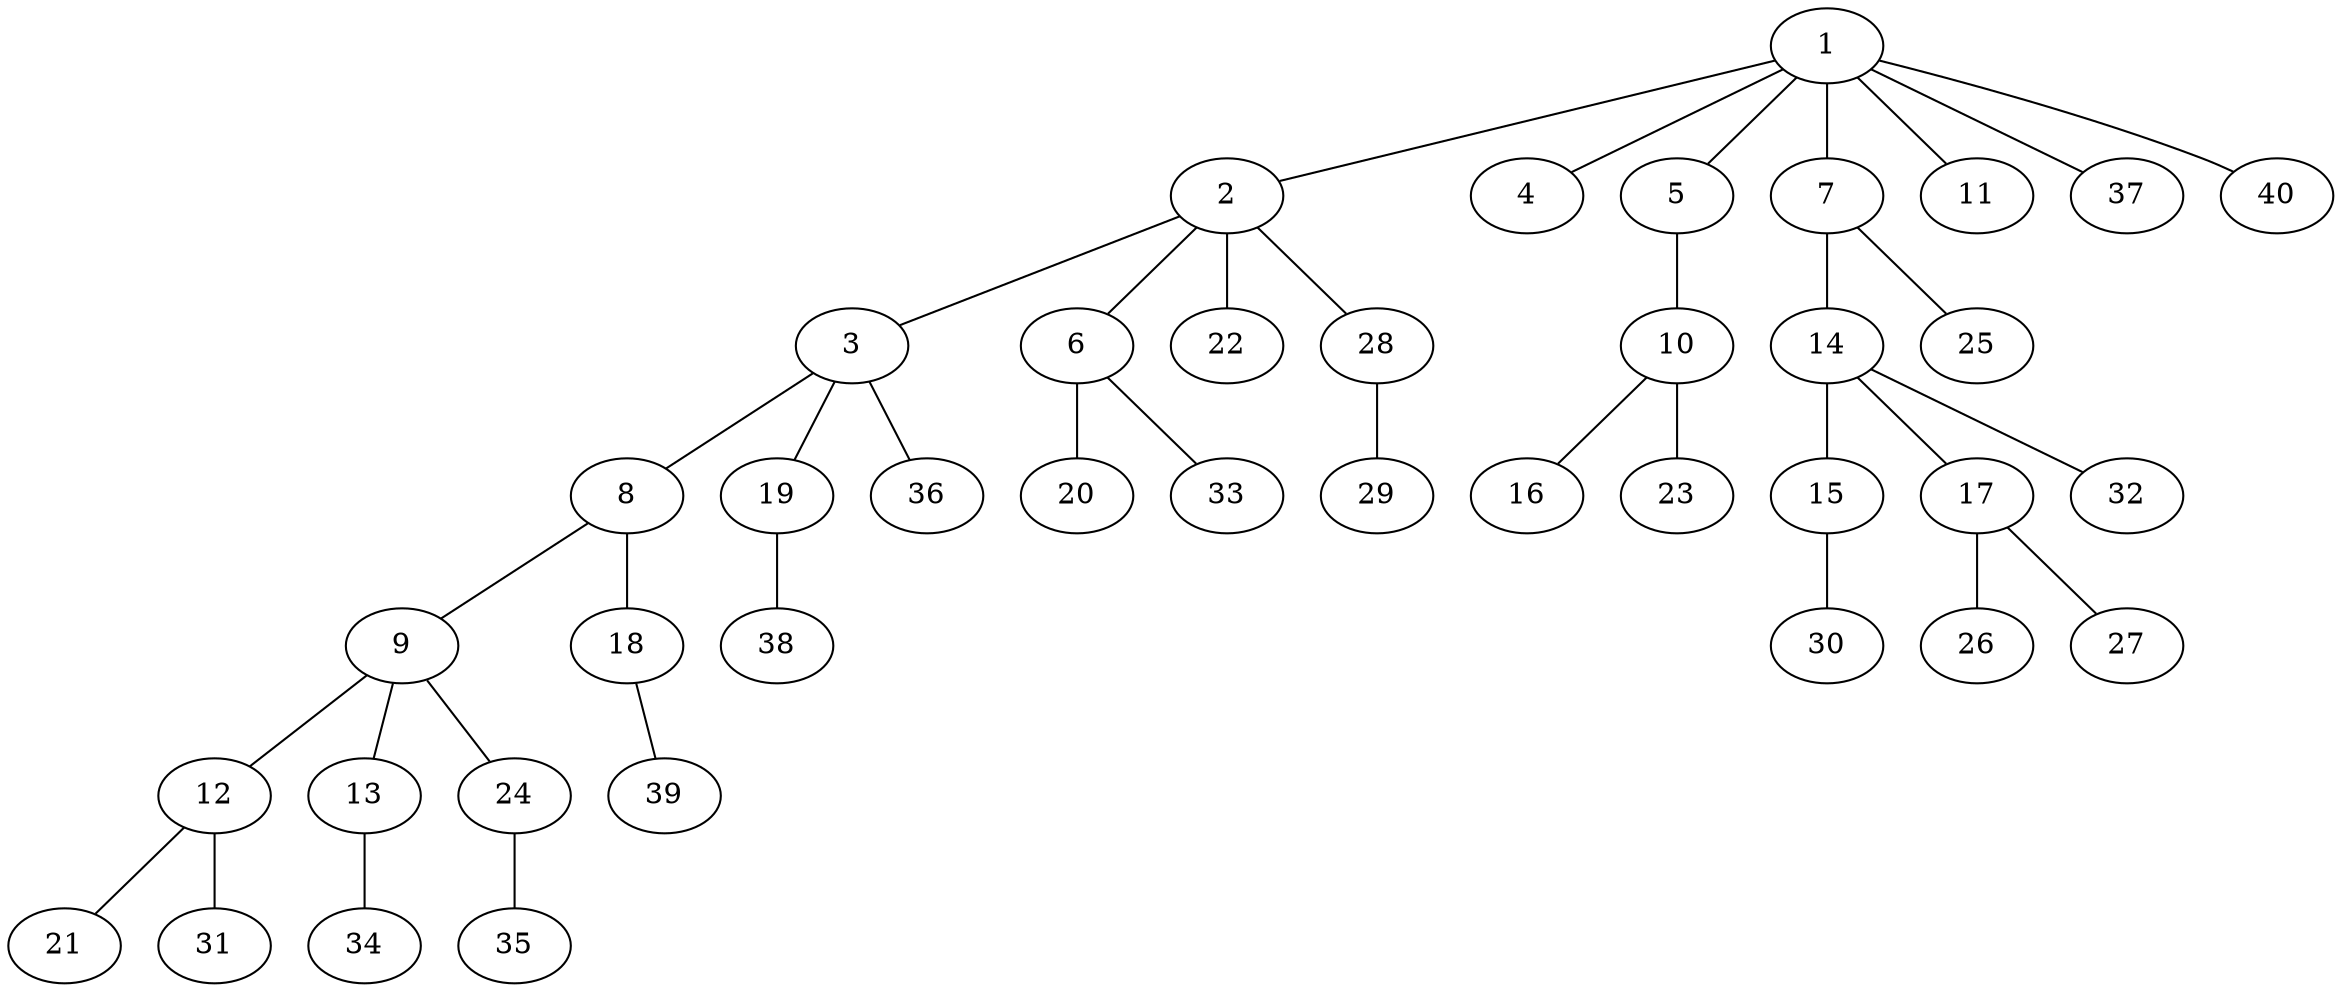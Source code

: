 graph graphname {1--2
1--4
1--5
1--7
1--11
1--37
1--40
2--3
2--6
2--22
2--28
3--8
3--19
3--36
5--10
6--20
6--33
7--14
7--25
8--9
8--18
9--12
9--13
9--24
10--16
10--23
12--21
12--31
13--34
14--15
14--17
14--32
15--30
17--26
17--27
18--39
19--38
24--35
28--29
}